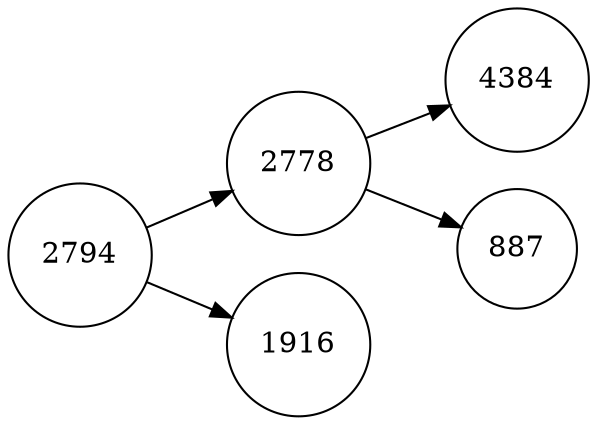digraph finite_state_machine {
	rankdir=LR size="8,5"
	node [shape=circle]
	2794 -> 2778

	2794 -> 1916

	2778 -> 4384

	2778 -> 887

}
